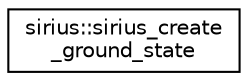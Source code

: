 digraph "Graphical Class Hierarchy"
{
 // INTERACTIVE_SVG=YES
  edge [fontname="Helvetica",fontsize="10",labelfontname="Helvetica",labelfontsize="10"];
  node [fontname="Helvetica",fontsize="10",shape=record];
  rankdir="LR";
  Node1 [label="sirius::sirius_create\l_ground_state",height=0.2,width=0.4,color="black", fillcolor="white", style="filled",URL="$interfacesirius_1_1sirius__create__ground__state.html"];
}
